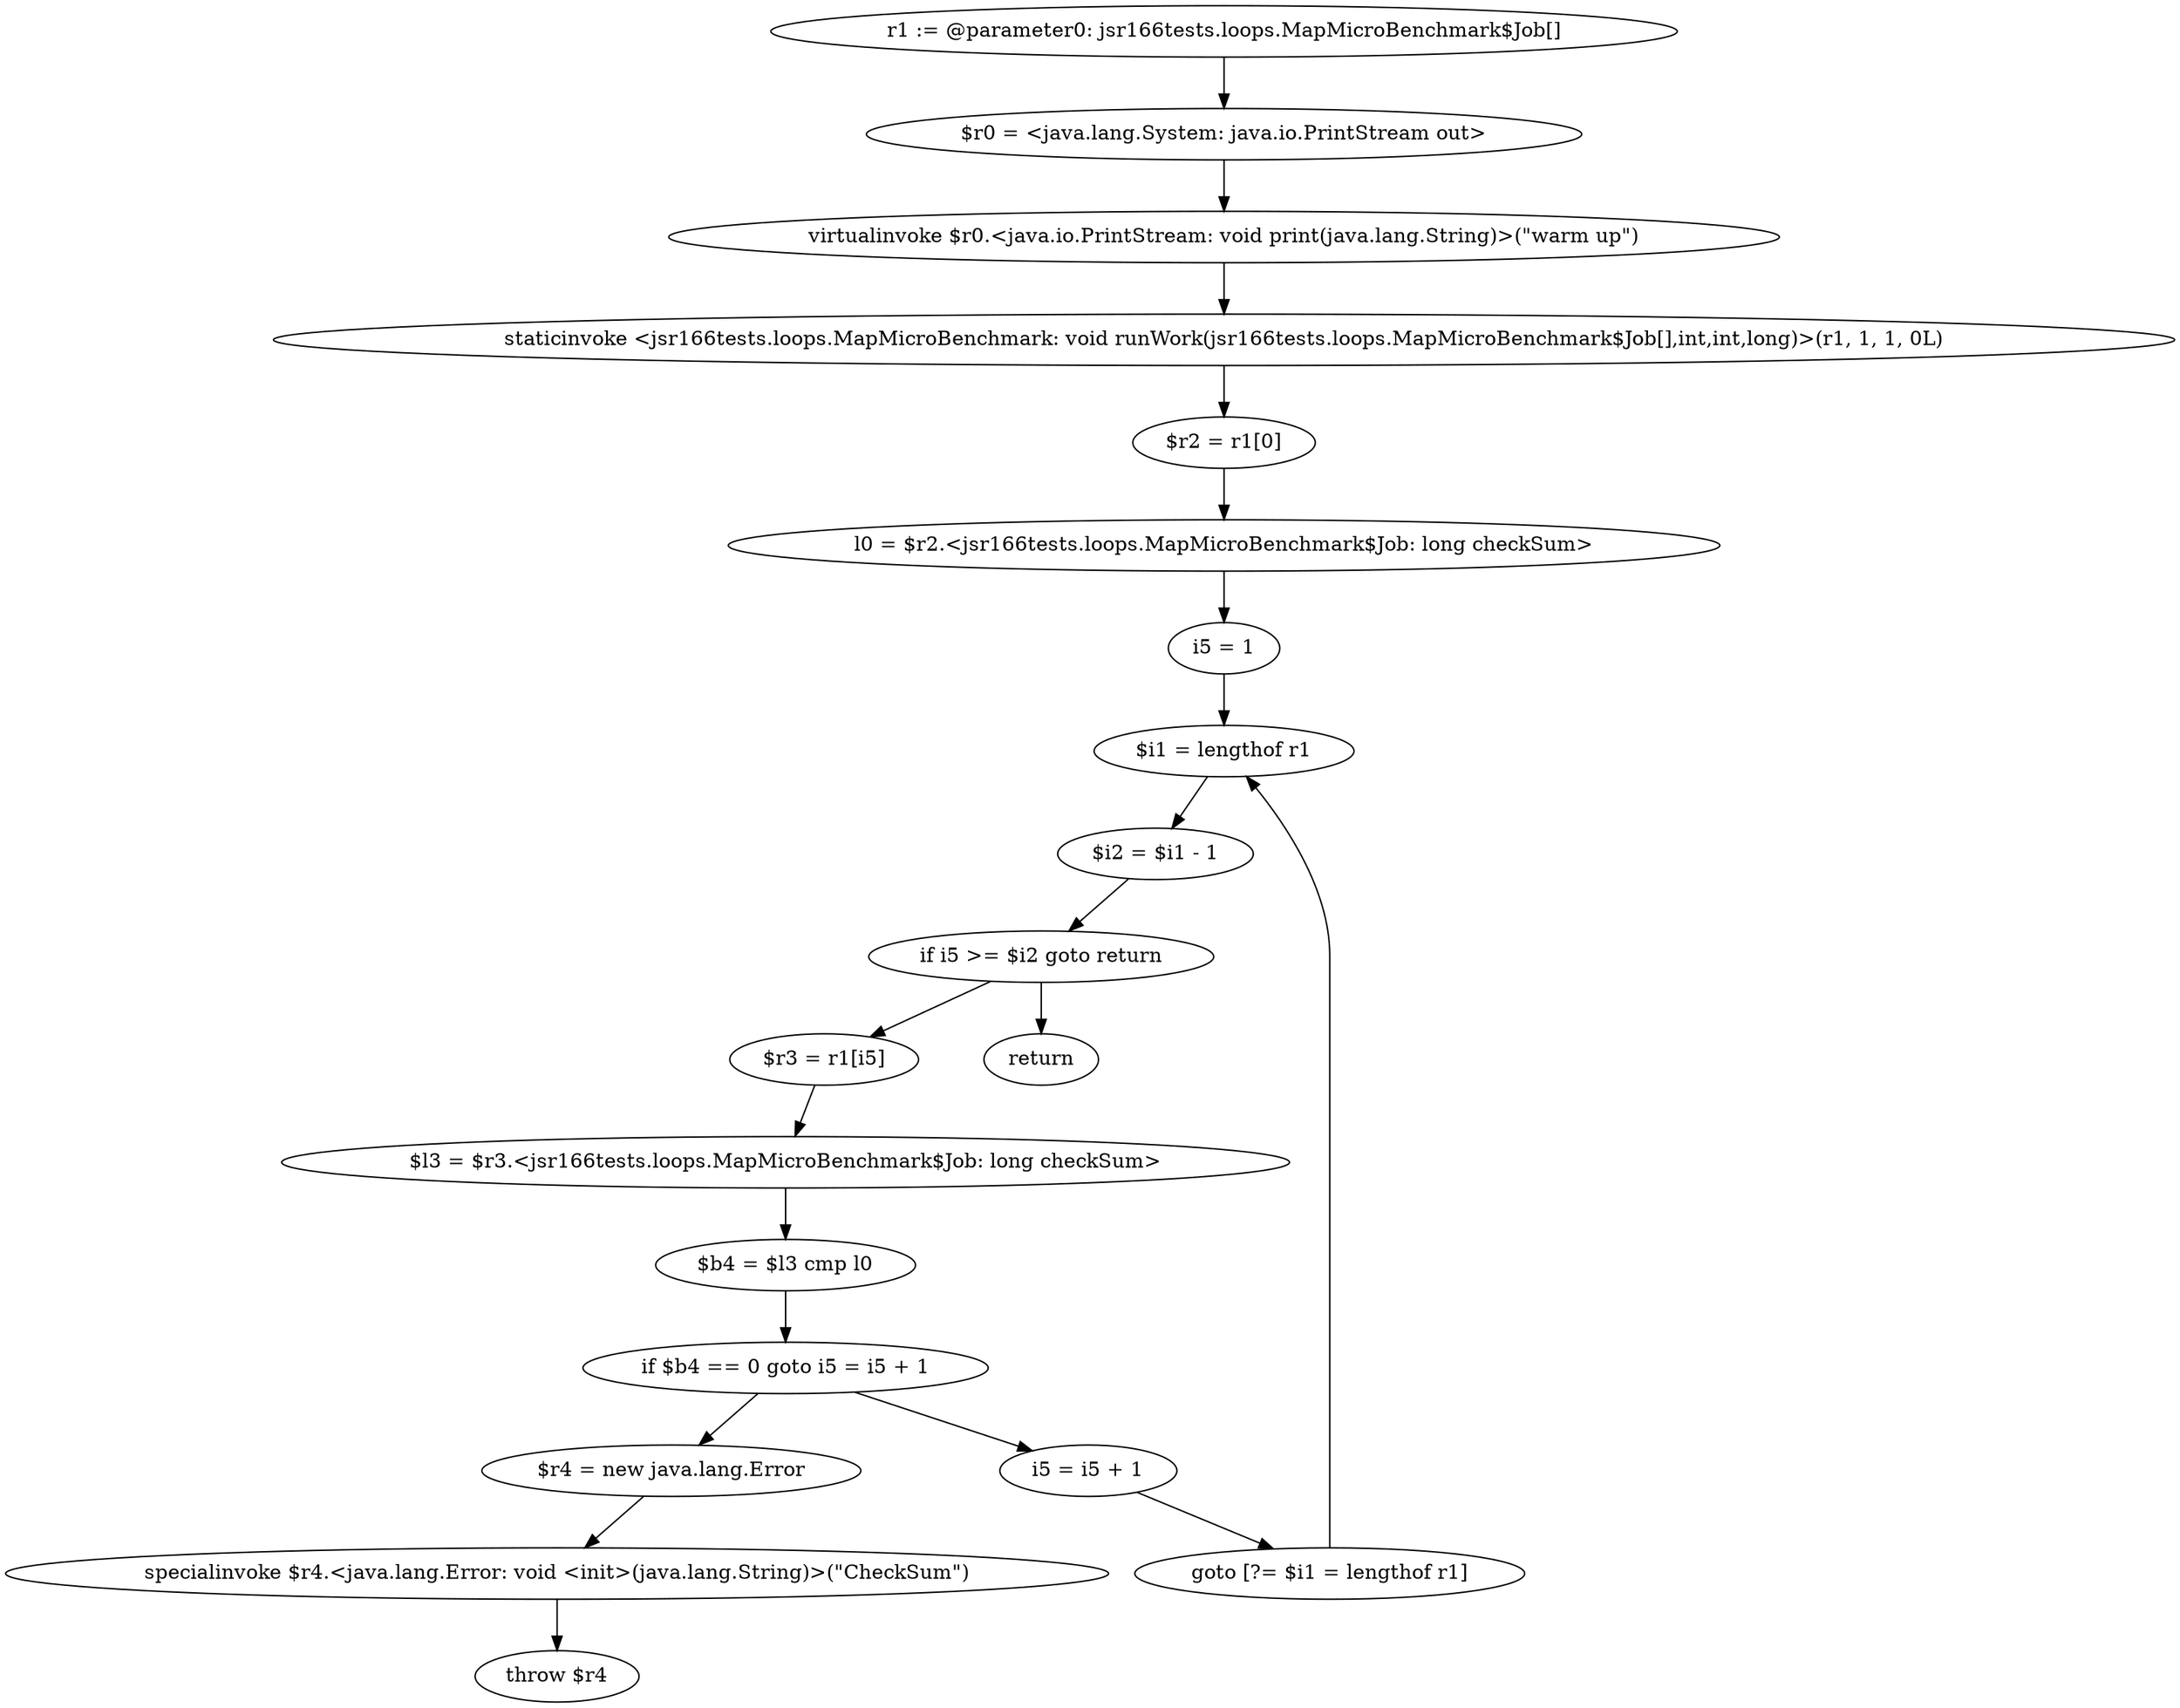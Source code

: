digraph "unitGraph" {
    "r1 := @parameter0: jsr166tests.loops.MapMicroBenchmark$Job[]"
    "$r0 = <java.lang.System: java.io.PrintStream out>"
    "virtualinvoke $r0.<java.io.PrintStream: void print(java.lang.String)>(\"warm up\")"
    "staticinvoke <jsr166tests.loops.MapMicroBenchmark: void runWork(jsr166tests.loops.MapMicroBenchmark$Job[],int,int,long)>(r1, 1, 1, 0L)"
    "$r2 = r1[0]"
    "l0 = $r2.<jsr166tests.loops.MapMicroBenchmark$Job: long checkSum>"
    "i5 = 1"
    "$i1 = lengthof r1"
    "$i2 = $i1 - 1"
    "if i5 >= $i2 goto return"
    "$r3 = r1[i5]"
    "$l3 = $r3.<jsr166tests.loops.MapMicroBenchmark$Job: long checkSum>"
    "$b4 = $l3 cmp l0"
    "if $b4 == 0 goto i5 = i5 + 1"
    "$r4 = new java.lang.Error"
    "specialinvoke $r4.<java.lang.Error: void <init>(java.lang.String)>(\"CheckSum\")"
    "throw $r4"
    "i5 = i5 + 1"
    "goto [?= $i1 = lengthof r1]"
    "return"
    "r1 := @parameter0: jsr166tests.loops.MapMicroBenchmark$Job[]"->"$r0 = <java.lang.System: java.io.PrintStream out>";
    "$r0 = <java.lang.System: java.io.PrintStream out>"->"virtualinvoke $r0.<java.io.PrintStream: void print(java.lang.String)>(\"warm up\")";
    "virtualinvoke $r0.<java.io.PrintStream: void print(java.lang.String)>(\"warm up\")"->"staticinvoke <jsr166tests.loops.MapMicroBenchmark: void runWork(jsr166tests.loops.MapMicroBenchmark$Job[],int,int,long)>(r1, 1, 1, 0L)";
    "staticinvoke <jsr166tests.loops.MapMicroBenchmark: void runWork(jsr166tests.loops.MapMicroBenchmark$Job[],int,int,long)>(r1, 1, 1, 0L)"->"$r2 = r1[0]";
    "$r2 = r1[0]"->"l0 = $r2.<jsr166tests.loops.MapMicroBenchmark$Job: long checkSum>";
    "l0 = $r2.<jsr166tests.loops.MapMicroBenchmark$Job: long checkSum>"->"i5 = 1";
    "i5 = 1"->"$i1 = lengthof r1";
    "$i1 = lengthof r1"->"$i2 = $i1 - 1";
    "$i2 = $i1 - 1"->"if i5 >= $i2 goto return";
    "if i5 >= $i2 goto return"->"$r3 = r1[i5]";
    "if i5 >= $i2 goto return"->"return";
    "$r3 = r1[i5]"->"$l3 = $r3.<jsr166tests.loops.MapMicroBenchmark$Job: long checkSum>";
    "$l3 = $r3.<jsr166tests.loops.MapMicroBenchmark$Job: long checkSum>"->"$b4 = $l3 cmp l0";
    "$b4 = $l3 cmp l0"->"if $b4 == 0 goto i5 = i5 + 1";
    "if $b4 == 0 goto i5 = i5 + 1"->"$r4 = new java.lang.Error";
    "if $b4 == 0 goto i5 = i5 + 1"->"i5 = i5 + 1";
    "$r4 = new java.lang.Error"->"specialinvoke $r4.<java.lang.Error: void <init>(java.lang.String)>(\"CheckSum\")";
    "specialinvoke $r4.<java.lang.Error: void <init>(java.lang.String)>(\"CheckSum\")"->"throw $r4";
    "i5 = i5 + 1"->"goto [?= $i1 = lengthof r1]";
    "goto [?= $i1 = lengthof r1]"->"$i1 = lengthof r1";
}
